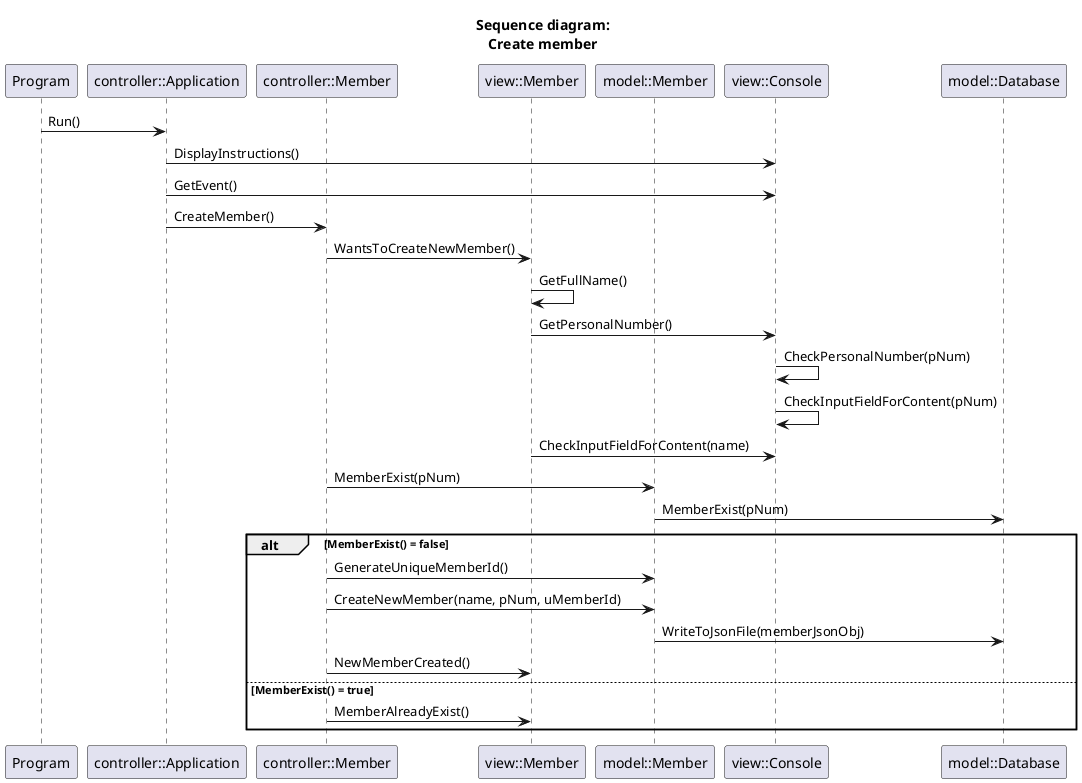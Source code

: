 @startuml
title Sequence diagram:\nCreate member
participant Program
participant "controller::Application"
participant "controller::Member"
participant "view::Member"
participant "model::Member"

Program -> "controller::Application": Run()
"controller::Application" -> "view::Console": DisplayInstructions()
"controller::Application" -> "view::Console": GetEvent()
"controller::Application" -> "controller::Member": CreateMember()
"controller::Member" -> "view::Member": WantsToCreateNewMember()
"view::Member" -> "view::Member": GetFullName()
"view::Member" -> "view::Console": GetPersonalNumber()
"view::Console" -> "view::Console": CheckPersonalNumber(pNum)
"view::Console" -> "view::Console": CheckInputFieldForContent(pNum)
"view::Member" -> "view::Console": CheckInputFieldForContent(name)
"controller::Member" -> "model::Member": MemberExist(pNum)
"model::Member" -> "model::Database": MemberExist(pNum)

alt MemberExist() = false
    "controller::Member" -> "model::Member": GenerateUniqueMemberId()
    "controller::Member" -> "model::Member": CreateNewMember(name, pNum, uMemberId)
    "model::Member" -> "model::Database": WriteToJsonFile(memberJsonObj)
    "controller::Member" -> "view::Member": NewMemberCreated()
else MemberExist() = true
    "controller::Member" -> "view::Member": MemberAlreadyExist()
end
@enduml